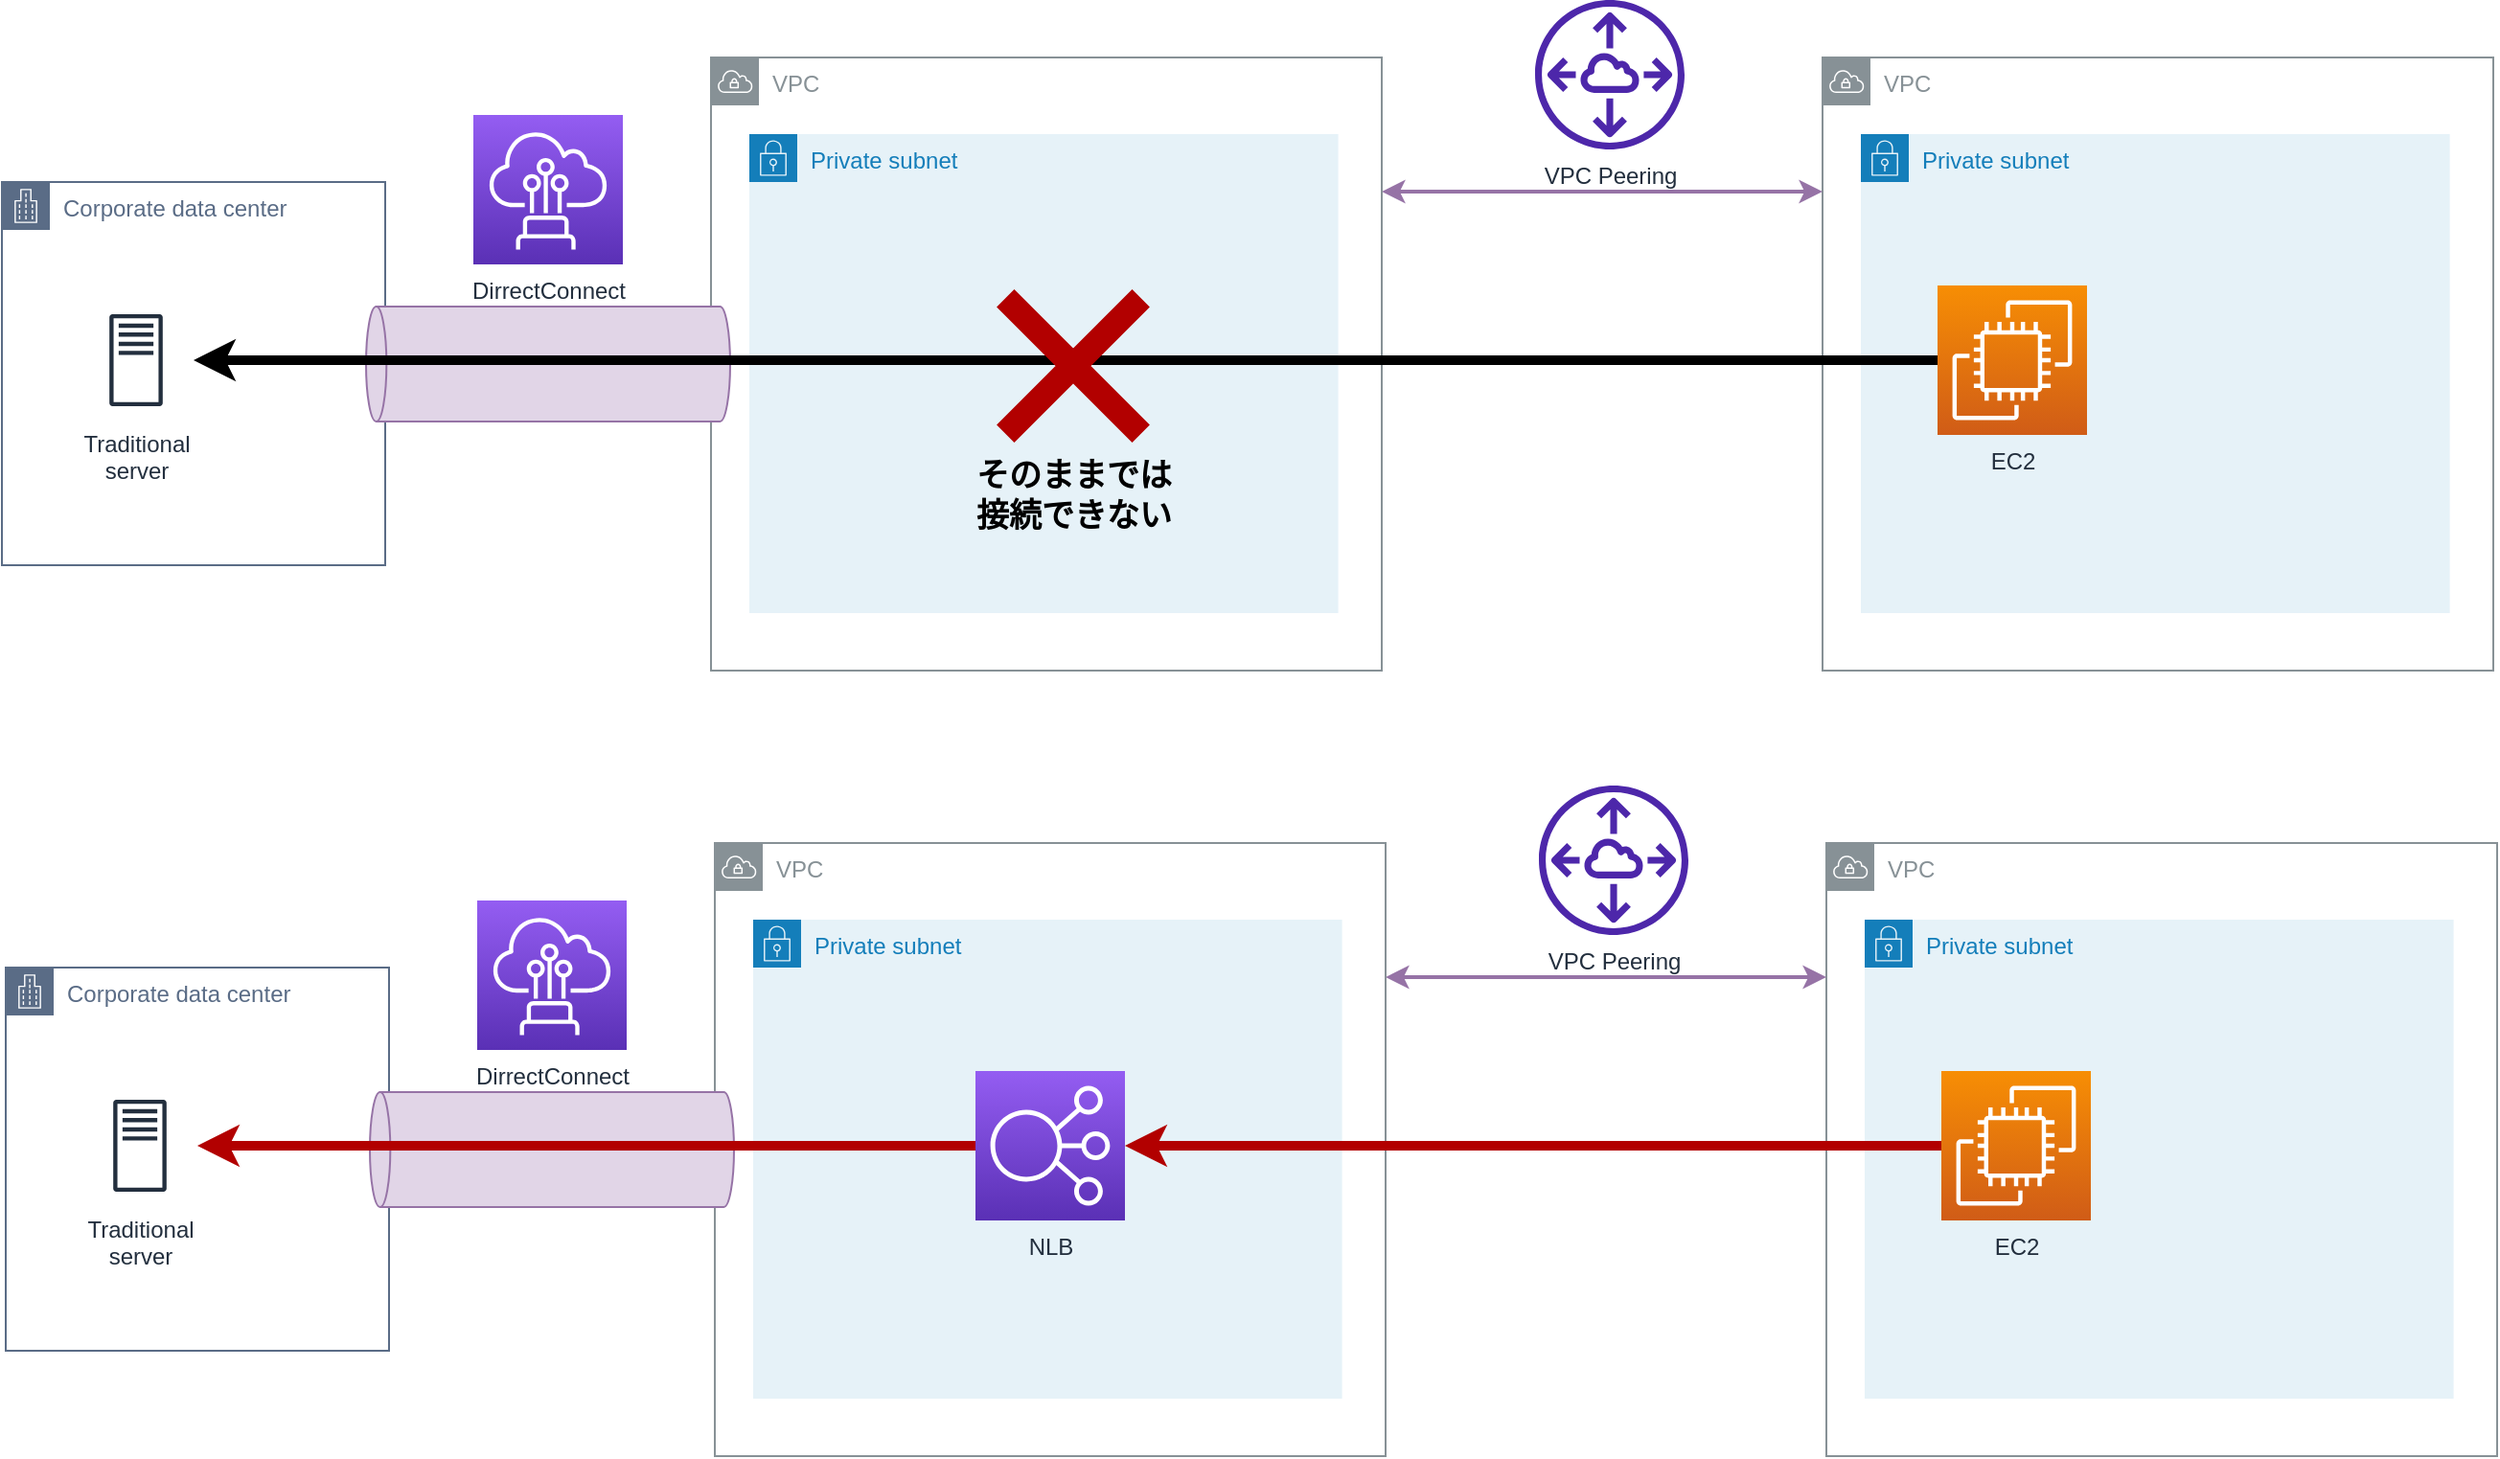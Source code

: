 <mxfile version="21.6.5" type="device">
  <diagram id="CRpMxEqAcKfb3xmdyxo_" name="page1">
    <mxGraphModel dx="1658" dy="1198" grid="0" gridSize="10" guides="0" tooltips="1" connect="1" arrows="1" fold="1" page="0" pageScale="1" pageWidth="827" pageHeight="1169" math="0" shadow="0">
      <root>
        <mxCell id="0" />
        <mxCell id="1" parent="0" />
        <mxCell id="_teMyklafyHTN6LpO51u-10" value="VPC" style="sketch=0;outlineConnect=0;gradientColor=none;html=1;whiteSpace=wrap;fontSize=12;fontStyle=0;shape=mxgraph.aws4.group;grIcon=mxgraph.aws4.group_vpc;strokeColor=#879196;fillColor=none;verticalAlign=top;align=left;spacingLeft=30;fontColor=#879196;dashed=0;" parent="1" vertex="1">
          <mxGeometry x="630" y="280" width="350" height="320" as="geometry" />
        </mxCell>
        <mxCell id="_teMyklafyHTN6LpO51u-13" style="edgeStyle=orthogonalEdgeStyle;rounded=0;orthogonalLoop=1;jettySize=auto;html=1;startArrow=classic;startFill=1;endArrow=classic;endFill=1;strokeWidth=2;fillColor=#e1d5e7;strokeColor=#9673a6;" parent="1" source="_teMyklafyHTN6LpO51u-1" target="_teMyklafyHTN6LpO51u-10" edge="1">
          <mxGeometry relative="1" as="geometry">
            <Array as="points">
              <mxPoint x="570" y="350" />
              <mxPoint x="570" y="350" />
            </Array>
          </mxGeometry>
        </mxCell>
        <mxCell id="_teMyklafyHTN6LpO51u-1" value="VPC" style="sketch=0;outlineConnect=0;gradientColor=none;html=1;whiteSpace=wrap;fontSize=12;fontStyle=0;shape=mxgraph.aws4.group;grIcon=mxgraph.aws4.group_vpc;strokeColor=#879196;fillColor=none;verticalAlign=top;align=left;spacingLeft=30;fontColor=#879196;dashed=0;" parent="1" vertex="1">
          <mxGeometry x="50" y="280" width="350" height="320" as="geometry" />
        </mxCell>
        <mxCell id="_teMyklafyHTN6LpO51u-6" value="Corporate data center" style="points=[[0,0],[0.25,0],[0.5,0],[0.75,0],[1,0],[1,0.25],[1,0.5],[1,0.75],[1,1],[0.75,1],[0.5,1],[0.25,1],[0,1],[0,0.75],[0,0.5],[0,0.25]];outlineConnect=0;gradientColor=none;html=1;whiteSpace=wrap;fontSize=12;fontStyle=0;container=1;pointerEvents=0;collapsible=0;recursiveResize=0;shape=mxgraph.aws4.group;grIcon=mxgraph.aws4.group_corporate_data_center;strokeColor=#5A6C86;fillColor=none;verticalAlign=top;align=left;spacingLeft=30;fontColor=#5A6C86;dashed=0;" parent="1" vertex="1">
          <mxGeometry x="-320" y="345" width="200" height="200" as="geometry" />
        </mxCell>
        <mxCell id="_teMyklafyHTN6LpO51u-16" value="Traditional&#xa;server" style="sketch=0;outlineConnect=0;fontColor=#232F3E;gradientColor=none;strokeColor=#232F3E;fillColor=#ffffff;dashed=0;verticalLabelPosition=bottom;verticalAlign=top;align=center;html=1;fontSize=12;fontStyle=0;aspect=fixed;shape=mxgraph.aws4.resourceIcon;resIcon=mxgraph.aws4.traditional_server;" parent="_teMyklafyHTN6LpO51u-6" vertex="1">
          <mxGeometry x="40" y="63" width="60" height="60" as="geometry" />
        </mxCell>
        <mxCell id="_teMyklafyHTN6LpO51u-8" value="" style="shape=cylinder3;whiteSpace=wrap;html=1;boundedLbl=1;backgroundOutline=1;size=5.333;rotation=-90;fillColor=#e1d5e7;strokeColor=#9673a6;" parent="1" vertex="1">
          <mxGeometry x="-65" y="345" width="60" height="190" as="geometry" />
        </mxCell>
        <mxCell id="_teMyklafyHTN6LpO51u-2" value="Private subnet" style="points=[[0,0],[0.25,0],[0.5,0],[0.75,0],[1,0],[1,0.25],[1,0.5],[1,0.75],[1,1],[0.75,1],[0.5,1],[0.25,1],[0,1],[0,0.75],[0,0.5],[0,0.25]];outlineConnect=0;gradientColor=none;html=1;whiteSpace=wrap;fontSize=12;fontStyle=0;container=1;pointerEvents=0;collapsible=0;recursiveResize=0;shape=mxgraph.aws4.group;grIcon=mxgraph.aws4.group_security_group;grStroke=0;strokeColor=#147EBA;fillColor=#E6F2F8;verticalAlign=top;align=left;spacingLeft=30;fontColor=#147EBA;dashed=0;" parent="1" vertex="1">
          <mxGeometry x="70" y="320" width="307.29" height="250" as="geometry" />
        </mxCell>
        <mxCell id="_teMyklafyHTN6LpO51u-18" value="NLB" style="sketch=0;points=[[0,0,0],[0.25,0,0],[0.5,0,0],[0.75,0,0],[1,0,0],[0,1,0],[0.25,1,0],[0.5,1,0],[0.75,1,0],[1,1,0],[0,0.25,0],[0,0.5,0],[0,0.75,0],[1,0.25,0],[1,0.5,0],[1,0.75,0]];outlineConnect=0;fontColor=#232F3E;gradientColor=#945DF2;gradientDirection=north;fillColor=#5A30B5;strokeColor=#ffffff;dashed=0;verticalLabelPosition=bottom;verticalAlign=top;align=center;html=1;fontSize=12;fontStyle=0;aspect=fixed;shape=mxgraph.aws4.resourceIcon;resIcon=mxgraph.aws4.elastic_load_balancing;" parent="_teMyklafyHTN6LpO51u-2" vertex="1">
          <mxGeometry x="116" y="79" width="78" height="78" as="geometry" />
        </mxCell>
        <mxCell id="_teMyklafyHTN6LpO51u-11" value="Private subnet" style="points=[[0,0],[0.25,0],[0.5,0],[0.75,0],[1,0],[1,0.25],[1,0.5],[1,0.75],[1,1],[0.75,1],[0.5,1],[0.25,1],[0,1],[0,0.75],[0,0.5],[0,0.25]];outlineConnect=0;gradientColor=none;html=1;whiteSpace=wrap;fontSize=12;fontStyle=0;container=1;pointerEvents=0;collapsible=0;recursiveResize=0;shape=mxgraph.aws4.group;grIcon=mxgraph.aws4.group_security_group;grStroke=0;strokeColor=#147EBA;fillColor=#E6F2F8;verticalAlign=top;align=left;spacingLeft=30;fontColor=#147EBA;dashed=0;" parent="1" vertex="1">
          <mxGeometry x="650" y="320" width="307.29" height="250" as="geometry" />
        </mxCell>
        <mxCell id="_teMyklafyHTN6LpO51u-15" value="EC2" style="sketch=0;points=[[0,0,0],[0.25,0,0],[0.5,0,0],[0.75,0,0],[1,0,0],[0,1,0],[0.25,1,0],[0.5,1,0],[0.75,1,0],[1,1,0],[0,0.25,0],[0,0.5,0],[0,0.75,0],[1,0.25,0],[1,0.5,0],[1,0.75,0]];outlineConnect=0;fontColor=#232F3E;gradientColor=#F78E04;gradientDirection=north;fillColor=#D05C17;strokeColor=#ffffff;dashed=0;verticalLabelPosition=bottom;verticalAlign=top;align=center;html=1;fontSize=12;fontStyle=0;aspect=fixed;shape=mxgraph.aws4.resourceIcon;resIcon=mxgraph.aws4.ec2;" parent="_teMyklafyHTN6LpO51u-11" vertex="1">
          <mxGeometry x="40" y="79" width="78" height="78" as="geometry" />
        </mxCell>
        <mxCell id="_teMyklafyHTN6LpO51u-12" value="VPC Peering" style="sketch=0;outlineConnect=0;fontColor=#232F3E;gradientColor=none;fillColor=#4D27AA;strokeColor=none;dashed=0;verticalLabelPosition=bottom;verticalAlign=top;align=center;html=1;fontSize=12;fontStyle=0;aspect=fixed;pointerEvents=1;shape=mxgraph.aws4.peering;" parent="1" vertex="1">
          <mxGeometry x="480" y="250" width="78" height="78" as="geometry" />
        </mxCell>
        <mxCell id="_teMyklafyHTN6LpO51u-14" value="DirrectConnect" style="sketch=0;points=[[0,0,0],[0.25,0,0],[0.5,0,0],[0.75,0,0],[1,0,0],[0,1,0],[0.25,1,0],[0.5,1,0],[0.75,1,0],[1,1,0],[0,0.25,0],[0,0.5,0],[0,0.75,0],[1,0.25,0],[1,0.5,0],[1,0.75,0]];outlineConnect=0;fontColor=#232F3E;gradientColor=#945DF2;gradientDirection=north;fillColor=#5A30B5;strokeColor=#ffffff;dashed=0;verticalLabelPosition=bottom;verticalAlign=top;align=center;html=1;fontSize=12;fontStyle=0;aspect=fixed;shape=mxgraph.aws4.resourceIcon;resIcon=mxgraph.aws4.direct_connect;" parent="1" vertex="1">
          <mxGeometry x="-74" y="310" width="78" height="78" as="geometry" />
        </mxCell>
        <mxCell id="_teMyklafyHTN6LpO51u-17" style="edgeStyle=orthogonalEdgeStyle;rounded=0;orthogonalLoop=1;jettySize=auto;html=1;entryX=1;entryY=0.5;entryDx=0;entryDy=0;entryPerimeter=0;strokeWidth=5;fillColor=#e51400;strokeColor=#B20000;" parent="1" source="_teMyklafyHTN6LpO51u-15" target="_teMyklafyHTN6LpO51u-18" edge="1">
          <mxGeometry relative="1" as="geometry">
            <Array as="points" />
          </mxGeometry>
        </mxCell>
        <mxCell id="_teMyklafyHTN6LpO51u-19" style="edgeStyle=orthogonalEdgeStyle;rounded=0;orthogonalLoop=1;jettySize=auto;html=1;strokeWidth=5;fillColor=#e51400;strokeColor=#B20000;" parent="1" source="_teMyklafyHTN6LpO51u-18" target="_teMyklafyHTN6LpO51u-16" edge="1">
          <mxGeometry relative="1" as="geometry" />
        </mxCell>
        <mxCell id="_teMyklafyHTN6LpO51u-25" value="VPC" style="sketch=0;outlineConnect=0;gradientColor=none;html=1;whiteSpace=wrap;fontSize=12;fontStyle=0;shape=mxgraph.aws4.group;grIcon=mxgraph.aws4.group_vpc;strokeColor=#879196;fillColor=none;verticalAlign=top;align=left;spacingLeft=30;fontColor=#879196;dashed=0;" parent="1" vertex="1">
          <mxGeometry x="628" y="-130" width="350" height="320" as="geometry" />
        </mxCell>
        <mxCell id="_teMyklafyHTN6LpO51u-26" style="edgeStyle=orthogonalEdgeStyle;rounded=0;orthogonalLoop=1;jettySize=auto;html=1;startArrow=classic;startFill=1;endArrow=classic;endFill=1;strokeWidth=2;fillColor=#e1d5e7;strokeColor=#9673a6;" parent="1" source="_teMyklafyHTN6LpO51u-27" target="_teMyklafyHTN6LpO51u-25" edge="1">
          <mxGeometry relative="1" as="geometry">
            <Array as="points">
              <mxPoint x="568" y="-60" />
              <mxPoint x="568" y="-60" />
            </Array>
          </mxGeometry>
        </mxCell>
        <mxCell id="_teMyklafyHTN6LpO51u-27" value="VPC" style="sketch=0;outlineConnect=0;gradientColor=none;html=1;whiteSpace=wrap;fontSize=12;fontStyle=0;shape=mxgraph.aws4.group;grIcon=mxgraph.aws4.group_vpc;strokeColor=#879196;fillColor=none;verticalAlign=top;align=left;spacingLeft=30;fontColor=#879196;dashed=0;" parent="1" vertex="1">
          <mxGeometry x="48" y="-130" width="350" height="320" as="geometry" />
        </mxCell>
        <mxCell id="_teMyklafyHTN6LpO51u-28" value="Corporate data center" style="points=[[0,0],[0.25,0],[0.5,0],[0.75,0],[1,0],[1,0.25],[1,0.5],[1,0.75],[1,1],[0.75,1],[0.5,1],[0.25,1],[0,1],[0,0.75],[0,0.5],[0,0.25]];outlineConnect=0;gradientColor=none;html=1;whiteSpace=wrap;fontSize=12;fontStyle=0;container=1;pointerEvents=0;collapsible=0;recursiveResize=0;shape=mxgraph.aws4.group;grIcon=mxgraph.aws4.group_corporate_data_center;strokeColor=#5A6C86;fillColor=none;verticalAlign=top;align=left;spacingLeft=30;fontColor=#5A6C86;dashed=0;" parent="1" vertex="1">
          <mxGeometry x="-322" y="-65" width="200" height="200" as="geometry" />
        </mxCell>
        <mxCell id="_teMyklafyHTN6LpO51u-29" value="Traditional&#xa;server" style="sketch=0;outlineConnect=0;fontColor=#232F3E;gradientColor=none;strokeColor=#232F3E;fillColor=#ffffff;dashed=0;verticalLabelPosition=bottom;verticalAlign=top;align=center;html=1;fontSize=12;fontStyle=0;aspect=fixed;shape=mxgraph.aws4.resourceIcon;resIcon=mxgraph.aws4.traditional_server;" parent="_teMyklafyHTN6LpO51u-28" vertex="1">
          <mxGeometry x="40" y="63" width="60" height="60" as="geometry" />
        </mxCell>
        <mxCell id="_teMyklafyHTN6LpO51u-30" value="" style="shape=cylinder3;whiteSpace=wrap;html=1;boundedLbl=1;backgroundOutline=1;size=5.333;rotation=-90;fillColor=#e1d5e7;strokeColor=#9673a6;" parent="1" vertex="1">
          <mxGeometry x="-67" y="-65" width="60" height="190" as="geometry" />
        </mxCell>
        <mxCell id="_teMyklafyHTN6LpO51u-31" value="Private subnet" style="points=[[0,0],[0.25,0],[0.5,0],[0.75,0],[1,0],[1,0.25],[1,0.5],[1,0.75],[1,1],[0.75,1],[0.5,1],[0.25,1],[0,1],[0,0.75],[0,0.5],[0,0.25]];outlineConnect=0;gradientColor=none;html=1;whiteSpace=wrap;fontSize=12;fontStyle=0;container=1;pointerEvents=0;collapsible=0;recursiveResize=0;shape=mxgraph.aws4.group;grIcon=mxgraph.aws4.group_security_group;grStroke=0;strokeColor=#147EBA;fillColor=#E6F2F8;verticalAlign=top;align=left;spacingLeft=30;fontColor=#147EBA;dashed=0;" parent="1" vertex="1">
          <mxGeometry x="68" y="-90" width="307.29" height="250" as="geometry" />
        </mxCell>
        <mxCell id="_teMyklafyHTN6LpO51u-33" value="Private subnet" style="points=[[0,0],[0.25,0],[0.5,0],[0.75,0],[1,0],[1,0.25],[1,0.5],[1,0.75],[1,1],[0.75,1],[0.5,1],[0.25,1],[0,1],[0,0.75],[0,0.5],[0,0.25]];outlineConnect=0;gradientColor=none;html=1;whiteSpace=wrap;fontSize=12;fontStyle=0;container=1;pointerEvents=0;collapsible=0;recursiveResize=0;shape=mxgraph.aws4.group;grIcon=mxgraph.aws4.group_security_group;grStroke=0;strokeColor=#147EBA;fillColor=#E6F2F8;verticalAlign=top;align=left;spacingLeft=30;fontColor=#147EBA;dashed=0;" parent="1" vertex="1">
          <mxGeometry x="648" y="-90" width="307.29" height="250" as="geometry" />
        </mxCell>
        <mxCell id="_teMyklafyHTN6LpO51u-34" value="EC2" style="sketch=0;points=[[0,0,0],[0.25,0,0],[0.5,0,0],[0.75,0,0],[1,0,0],[0,1,0],[0.25,1,0],[0.5,1,0],[0.75,1,0],[1,1,0],[0,0.25,0],[0,0.5,0],[0,0.75,0],[1,0.25,0],[1,0.5,0],[1,0.75,0]];outlineConnect=0;fontColor=#232F3E;gradientColor=#F78E04;gradientDirection=north;fillColor=#D05C17;strokeColor=#ffffff;dashed=0;verticalLabelPosition=bottom;verticalAlign=top;align=center;html=1;fontSize=12;fontStyle=0;aspect=fixed;shape=mxgraph.aws4.resourceIcon;resIcon=mxgraph.aws4.ec2;" parent="_teMyklafyHTN6LpO51u-33" vertex="1">
          <mxGeometry x="40" y="79" width="78" height="78" as="geometry" />
        </mxCell>
        <mxCell id="_teMyklafyHTN6LpO51u-35" value="VPC Peering" style="sketch=0;outlineConnect=0;fontColor=#232F3E;gradientColor=none;fillColor=#4D27AA;strokeColor=none;dashed=0;verticalLabelPosition=bottom;verticalAlign=top;align=center;html=1;fontSize=12;fontStyle=0;aspect=fixed;pointerEvents=1;shape=mxgraph.aws4.peering;" parent="1" vertex="1">
          <mxGeometry x="478" y="-160" width="78" height="78" as="geometry" />
        </mxCell>
        <mxCell id="_teMyklafyHTN6LpO51u-36" value="DirrectConnect" style="sketch=0;points=[[0,0,0],[0.25,0,0],[0.5,0,0],[0.75,0,0],[1,0,0],[0,1,0],[0.25,1,0],[0.5,1,0],[0.75,1,0],[1,1,0],[0,0.25,0],[0,0.5,0],[0,0.75,0],[1,0.25,0],[1,0.5,0],[1,0.75,0]];outlineConnect=0;fontColor=#232F3E;gradientColor=#945DF2;gradientDirection=north;fillColor=#5A30B5;strokeColor=#ffffff;dashed=0;verticalLabelPosition=bottom;verticalAlign=top;align=center;html=1;fontSize=12;fontStyle=0;aspect=fixed;shape=mxgraph.aws4.resourceIcon;resIcon=mxgraph.aws4.direct_connect;" parent="1" vertex="1">
          <mxGeometry x="-76" y="-100" width="78" height="78" as="geometry" />
        </mxCell>
        <mxCell id="_teMyklafyHTN6LpO51u-37" style="edgeStyle=orthogonalEdgeStyle;rounded=0;orthogonalLoop=1;jettySize=auto;html=1;strokeWidth=5;" parent="1" source="_teMyklafyHTN6LpO51u-34" target="_teMyklafyHTN6LpO51u-29" edge="1">
          <mxGeometry relative="1" as="geometry">
            <Array as="points" />
            <mxPoint x="262.0" y="28" as="targetPoint" />
          </mxGeometry>
        </mxCell>
        <mxCell id="_teMyklafyHTN6LpO51u-40" value="" style="verticalLabelPosition=bottom;verticalAlign=top;html=1;shape=mxgraph.basic.4_point_star_2;dx=1;rotation=45;strokeWidth=13;fillColor=#e51400;fontColor=#ffffff;strokeColor=#B20000;" parent="1" vertex="1">
          <mxGeometry x="187" y="-19" width="100" height="100" as="geometry" />
        </mxCell>
        <mxCell id="_teMyklafyHTN6LpO51u-42" value="そのままでは&lt;br style=&quot;font-size: 17px;&quot;&gt;接続できない" style="text;html=1;align=center;verticalAlign=middle;resizable=0;points=[];autosize=1;strokeColor=none;fillColor=none;fontSize=17;fontStyle=1" parent="1" vertex="1">
          <mxGeometry x="177" y="72" width="120" height="53" as="geometry" />
        </mxCell>
      </root>
    </mxGraphModel>
  </diagram>
</mxfile>
